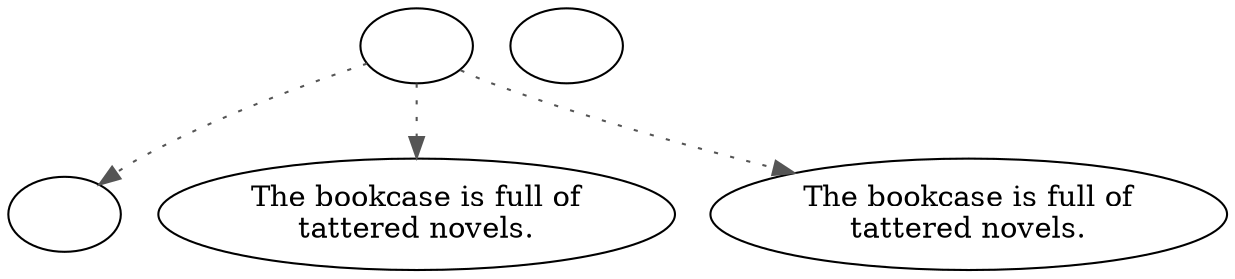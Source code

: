 digraph SBOKCASE {
  "start" [style=filled       fillcolor="#FFFFFF"       color="#000000"]
  "start" -> "pickup_p_proc" [style=dotted color="#555555"]
  "start" -> "description_p_proc" [style=dotted color="#555555"]
  "start" -> "look_at_p_proc" [style=dotted color="#555555"]
  "start" [label=""]
  "pickup_p_proc" [style=filled       fillcolor="#FFFFFF"       color="#000000"]
  "pickup_p_proc" [label=""]
  "description_p_proc" [style=filled       fillcolor="#FFFFFF"       color="#000000"]
  "description_p_proc" [label="The bookcase is full of\ntattered novels."]
  "look_at_p_proc" [style=filled       fillcolor="#FFFFFF"       color="#000000"]
  "look_at_p_proc" [label="The bookcase is full of\ntattered novels."]
  "chairend" [style=filled       fillcolor="#FFFFFF"       color="#000000"]
  "chairend" [label=""]
}